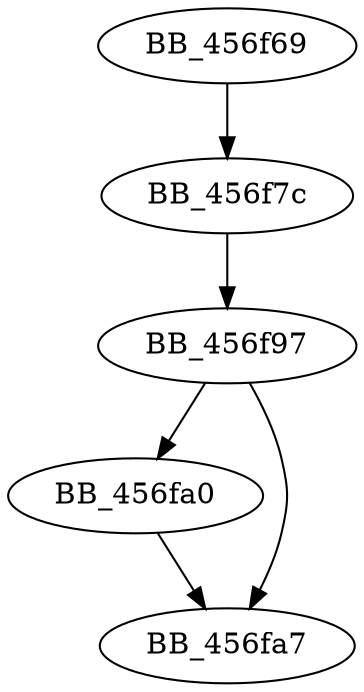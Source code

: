DiGraph sub_456F69{
BB_456f69->BB_456f7c
BB_456f7c->BB_456f97
BB_456f97->BB_456fa0
BB_456f97->BB_456fa7
BB_456fa0->BB_456fa7
}
